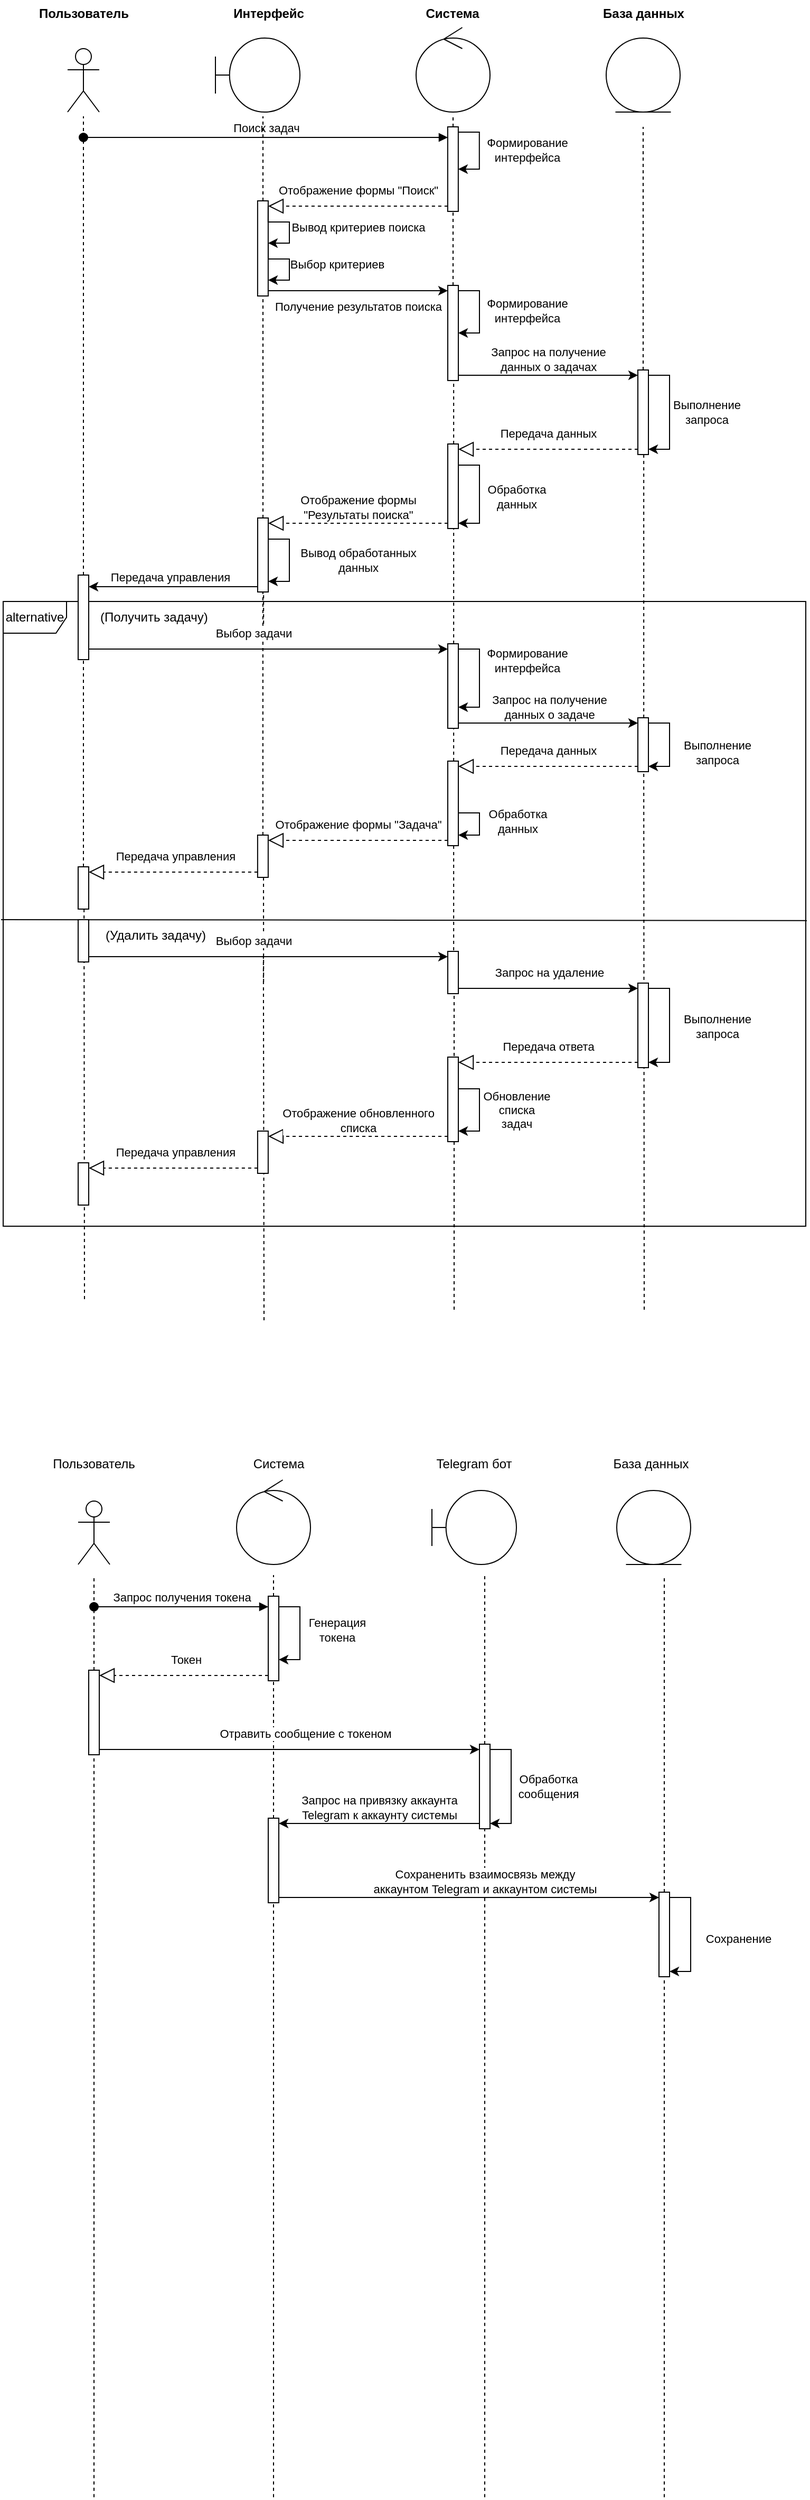 <mxfile version="26.0.16">
  <diagram name="Страница — 1" id="ZAYoU3FbNn39I0kdMRvr">
    <mxGraphModel dx="1726" dy="2284" grid="1" gridSize="10" guides="1" tooltips="1" connect="1" arrows="1" fold="1" page="1" pageScale="1" pageWidth="827" pageHeight="1169" math="0" shadow="0">
      <root>
        <mxCell id="0" />
        <mxCell id="1" parent="0" />
        <mxCell id="vxYXGXzbiutAw9ZmJoeR-1" value="" style="shape=umlActor;verticalLabelPosition=bottom;verticalAlign=top;html=1;" vertex="1" parent="1">
          <mxGeometry x="95" y="-34" width="30" height="60" as="geometry" />
        </mxCell>
        <mxCell id="vxYXGXzbiutAw9ZmJoeR-2" value="" style="ellipse;shape=umlControl;whiteSpace=wrap;html=1;" vertex="1" parent="1">
          <mxGeometry x="425" y="-54" width="70" height="80" as="geometry" />
        </mxCell>
        <mxCell id="vxYXGXzbiutAw9ZmJoeR-3" value="" style="shape=umlBoundary;whiteSpace=wrap;html=1;" vertex="1" parent="1">
          <mxGeometry x="235" y="-44" width="80" height="70" as="geometry" />
        </mxCell>
        <mxCell id="vxYXGXzbiutAw9ZmJoeR-4" value="" style="ellipse;shape=umlEntity;whiteSpace=wrap;html=1;" vertex="1" parent="1">
          <mxGeometry x="605" y="-44" width="70" height="70" as="geometry" />
        </mxCell>
        <mxCell id="vxYXGXzbiutAw9ZmJoeR-5" value="Интерфейс" style="text;align=center;fontStyle=1;verticalAlign=middle;spacingLeft=3;spacingRight=3;strokeColor=none;rotatable=0;points=[[0,0.5],[1,0.5]];portConstraint=eastwest;html=1;" vertex="1" parent="1">
          <mxGeometry x="245" y="-80" width="80" height="26" as="geometry" />
        </mxCell>
        <mxCell id="vxYXGXzbiutAw9ZmJoeR-6" value="Система" style="text;align=center;fontStyle=1;verticalAlign=middle;spacingLeft=3;spacingRight=3;strokeColor=none;rotatable=0;points=[[0,0.5],[1,0.5]];portConstraint=eastwest;html=1;" vertex="1" parent="1">
          <mxGeometry x="419" y="-80" width="80" height="26" as="geometry" />
        </mxCell>
        <mxCell id="vxYXGXzbiutAw9ZmJoeR-7" value="База данных" style="text;align=center;fontStyle=1;verticalAlign=middle;spacingLeft=3;spacingRight=3;strokeColor=none;rotatable=0;points=[[0,0.5],[1,0.5]];portConstraint=eastwest;html=1;" vertex="1" parent="1">
          <mxGeometry x="600" y="-80" width="80" height="26" as="geometry" />
        </mxCell>
        <mxCell id="vxYXGXzbiutAw9ZmJoeR-8" value="" style="endArrow=none;dashed=1;html=1;rounded=0;" edge="1" parent="1" source="vxYXGXzbiutAw9ZmJoeR-15">
          <mxGeometry width="50" height="50" relative="1" as="geometry">
            <mxPoint x="460" y="740" as="sourcePoint" />
            <mxPoint x="460" y="30" as="targetPoint" />
          </mxGeometry>
        </mxCell>
        <mxCell id="vxYXGXzbiutAw9ZmJoeR-9" value="" style="endArrow=none;dashed=1;html=1;rounded=0;" edge="1" parent="1" source="vxYXGXzbiutAw9ZmJoeR-19">
          <mxGeometry width="50" height="50" relative="1" as="geometry">
            <mxPoint x="640" y="740" as="sourcePoint" />
            <mxPoint x="640" y="40" as="targetPoint" />
          </mxGeometry>
        </mxCell>
        <mxCell id="vxYXGXzbiutAw9ZmJoeR-10" value="" style="endArrow=none;dashed=1;html=1;rounded=0;" edge="1" parent="1" source="vxYXGXzbiutAw9ZmJoeR-64">
          <mxGeometry width="50" height="50" relative="1" as="geometry">
            <mxPoint x="110" y="960" as="sourcePoint" />
            <mxPoint x="110" y="30" as="targetPoint" />
          </mxGeometry>
        </mxCell>
        <mxCell id="vxYXGXzbiutAw9ZmJoeR-11" value="Пользователь" style="text;align=center;fontStyle=1;verticalAlign=middle;spacingLeft=3;spacingRight=3;strokeColor=none;rotatable=0;points=[[0,0.5],[1,0.5]];portConstraint=eastwest;html=1;" vertex="1" parent="1">
          <mxGeometry x="70" y="-80" width="80" height="26" as="geometry" />
        </mxCell>
        <mxCell id="vxYXGXzbiutAw9ZmJoeR-12" value="Поиск задач" style="html=1;verticalAlign=bottom;startArrow=oval;startFill=1;endArrow=block;startSize=8;curved=0;rounded=0;" edge="1" parent="1">
          <mxGeometry width="60" relative="1" as="geometry">
            <mxPoint x="110" y="50" as="sourcePoint" />
            <mxPoint x="455" y="50" as="targetPoint" />
          </mxGeometry>
        </mxCell>
        <mxCell id="vxYXGXzbiutAw9ZmJoeR-13" value="" style="endArrow=none;dashed=1;html=1;rounded=0;" edge="1" parent="1" source="vxYXGXzbiutAw9ZmJoeR-33">
          <mxGeometry width="50" height="50" relative="1" as="geometry">
            <mxPoint x="279.69" y="740" as="sourcePoint" />
            <mxPoint x="280" y="30" as="targetPoint" />
          </mxGeometry>
        </mxCell>
        <mxCell id="vxYXGXzbiutAw9ZmJoeR-14" value="" style="endArrow=none;dashed=1;html=1;rounded=0;entryX=0.558;entryY=1.001;entryDx=0;entryDy=0;entryPerimeter=0;" edge="1" parent="1" source="vxYXGXzbiutAw9ZmJoeR-25" target="vxYXGXzbiutAw9ZmJoeR-15">
          <mxGeometry width="50" height="50" relative="1" as="geometry">
            <mxPoint x="460" y="740" as="sourcePoint" />
            <mxPoint x="460" y="160" as="targetPoint" />
          </mxGeometry>
        </mxCell>
        <mxCell id="vxYXGXzbiutAw9ZmJoeR-15" value="" style="html=1;points=[[0,0,0,0,5],[0,1,0,0,-5],[1,0,0,0,5],[1,1,0,0,-5]];perimeter=orthogonalPerimeter;outlineConnect=0;targetShapes=umlLifeline;portConstraint=eastwest;newEdgeStyle={&quot;curved&quot;:0,&quot;rounded&quot;:0};" vertex="1" parent="1">
          <mxGeometry x="455" y="190" width="10" height="90" as="geometry" />
        </mxCell>
        <mxCell id="vxYXGXzbiutAw9ZmJoeR-16" style="edgeStyle=orthogonalEdgeStyle;rounded=0;orthogonalLoop=1;jettySize=auto;html=1;curved=0;exitX=1;exitY=0;exitDx=0;exitDy=5;exitPerimeter=0;" edge="1" parent="1" source="vxYXGXzbiutAw9ZmJoeR-15" target="vxYXGXzbiutAw9ZmJoeR-15">
          <mxGeometry relative="1" as="geometry" />
        </mxCell>
        <mxCell id="vxYXGXzbiutAw9ZmJoeR-17" value="&lt;div&gt;Формирование&lt;/div&gt;&lt;div&gt;интерфейса&lt;br&gt;&lt;/div&gt;" style="edgeLabel;html=1;align=center;verticalAlign=middle;resizable=0;points=[];" vertex="1" connectable="0" parent="vxYXGXzbiutAw9ZmJoeR-16">
          <mxGeometry x="-0.02" y="2" relative="1" as="geometry">
            <mxPoint x="43" as="offset" />
          </mxGeometry>
        </mxCell>
        <mxCell id="vxYXGXzbiutAw9ZmJoeR-18" value="" style="endArrow=none;dashed=1;html=1;rounded=0;entryX=0.558;entryY=1.001;entryDx=0;entryDy=0;entryPerimeter=0;" edge="1" parent="1" source="vxYXGXzbiutAw9ZmJoeR-48" target="vxYXGXzbiutAw9ZmJoeR-19">
          <mxGeometry width="50" height="50" relative="1" as="geometry">
            <mxPoint x="641" y="870" as="sourcePoint" />
            <mxPoint x="640" y="160" as="targetPoint" />
          </mxGeometry>
        </mxCell>
        <mxCell id="vxYXGXzbiutAw9ZmJoeR-19" value="" style="html=1;points=[[0,0,0,0,5],[0,1,0,0,-5],[1,0,0,0,5],[1,1,0,0,-5]];perimeter=orthogonalPerimeter;outlineConnect=0;targetShapes=umlLifeline;portConstraint=eastwest;newEdgeStyle={&quot;curved&quot;:0,&quot;rounded&quot;:0};" vertex="1" parent="1">
          <mxGeometry x="635" y="270" width="10" height="80" as="geometry" />
        </mxCell>
        <mxCell id="vxYXGXzbiutAw9ZmJoeR-20" style="edgeStyle=orthogonalEdgeStyle;rounded=0;orthogonalLoop=1;jettySize=auto;html=1;curved=0;exitX=1;exitY=1;exitDx=0;exitDy=-5;exitPerimeter=0;entryX=0;entryY=0;entryDx=0;entryDy=5;entryPerimeter=0;" edge="1" parent="1" source="vxYXGXzbiutAw9ZmJoeR-15" target="vxYXGXzbiutAw9ZmJoeR-19">
          <mxGeometry relative="1" as="geometry" />
        </mxCell>
        <mxCell id="vxYXGXzbiutAw9ZmJoeR-21" value="&lt;div&gt;Запрос на получение&lt;/div&gt;&lt;div&gt;данных о задачах&lt;/div&gt;" style="edgeLabel;html=1;align=center;verticalAlign=middle;resizable=0;points=[];" vertex="1" connectable="0" parent="vxYXGXzbiutAw9ZmJoeR-20">
          <mxGeometry x="-0.231" y="1" relative="1" as="geometry">
            <mxPoint x="19" y="-14" as="offset" />
          </mxGeometry>
        </mxCell>
        <mxCell id="vxYXGXzbiutAw9ZmJoeR-22" style="edgeStyle=orthogonalEdgeStyle;rounded=0;orthogonalLoop=1;jettySize=auto;html=1;curved=0;exitX=1;exitY=0;exitDx=0;exitDy=5;exitPerimeter=0;entryX=1;entryY=1;entryDx=0;entryDy=-5;entryPerimeter=0;" edge="1" parent="1" source="vxYXGXzbiutAw9ZmJoeR-19" target="vxYXGXzbiutAw9ZmJoeR-19">
          <mxGeometry relative="1" as="geometry" />
        </mxCell>
        <mxCell id="vxYXGXzbiutAw9ZmJoeR-23" value="&lt;div&gt;Выполнение&lt;/div&gt;&lt;div&gt;запроса&lt;/div&gt;" style="edgeLabel;html=1;align=center;verticalAlign=middle;resizable=0;points=[];" vertex="1" connectable="0" parent="vxYXGXzbiutAw9ZmJoeR-22">
          <mxGeometry x="0.205" y="1" relative="1" as="geometry">
            <mxPoint x="34" y="-12" as="offset" />
          </mxGeometry>
        </mxCell>
        <mxCell id="vxYXGXzbiutAw9ZmJoeR-24" value="" style="endArrow=none;dashed=1;html=1;rounded=0;entryX=0.558;entryY=1.001;entryDx=0;entryDy=0;entryPerimeter=0;" edge="1" parent="1" source="vxYXGXzbiutAw9ZmJoeR-42" target="vxYXGXzbiutAw9ZmJoeR-25">
          <mxGeometry width="50" height="50" relative="1" as="geometry">
            <mxPoint x="460" y="740" as="sourcePoint" />
            <mxPoint x="461" y="280" as="targetPoint" />
          </mxGeometry>
        </mxCell>
        <mxCell id="vxYXGXzbiutAw9ZmJoeR-25" value="" style="html=1;points=[[0,0,0,0,5],[0,1,0,0,-5],[1,0,0,0,5],[1,1,0,0,-5]];perimeter=orthogonalPerimeter;outlineConnect=0;targetShapes=umlLifeline;portConstraint=eastwest;newEdgeStyle={&quot;curved&quot;:0,&quot;rounded&quot;:0};" vertex="1" parent="1">
          <mxGeometry x="455" y="340" width="10" height="80" as="geometry" />
        </mxCell>
        <mxCell id="vxYXGXzbiutAw9ZmJoeR-26" value="" style="endArrow=block;dashed=1;endFill=0;endSize=12;html=1;rounded=0;entryX=1;entryY=0;entryDx=0;entryDy=5;entryPerimeter=0;" edge="1" parent="1" source="vxYXGXzbiutAw9ZmJoeR-19" target="vxYXGXzbiutAw9ZmJoeR-25">
          <mxGeometry width="160" relative="1" as="geometry">
            <mxPoint x="500" y="370" as="sourcePoint" />
            <mxPoint x="660" y="370" as="targetPoint" />
          </mxGeometry>
        </mxCell>
        <mxCell id="vxYXGXzbiutAw9ZmJoeR-27" value="Передача данных" style="edgeLabel;html=1;align=center;verticalAlign=middle;resizable=0;points=[];" vertex="1" connectable="0" parent="vxYXGXzbiutAw9ZmJoeR-26">
          <mxGeometry x="0.392" relative="1" as="geometry">
            <mxPoint x="33" y="-15" as="offset" />
          </mxGeometry>
        </mxCell>
        <mxCell id="vxYXGXzbiutAw9ZmJoeR-28" style="edgeStyle=orthogonalEdgeStyle;rounded=0;orthogonalLoop=1;jettySize=auto;html=1;curved=0;exitX=1;exitY=0;exitDx=0;exitDy=5;exitPerimeter=0;entryX=1;entryY=1;entryDx=0;entryDy=-5;entryPerimeter=0;" edge="1" parent="1" source="vxYXGXzbiutAw9ZmJoeR-25" target="vxYXGXzbiutAw9ZmJoeR-25">
          <mxGeometry relative="1" as="geometry">
            <Array as="points">
              <mxPoint x="465" y="360" />
              <mxPoint x="485" y="360" />
              <mxPoint x="485" y="415" />
            </Array>
          </mxGeometry>
        </mxCell>
        <mxCell id="vxYXGXzbiutAw9ZmJoeR-29" value="&lt;div&gt;Обработка&lt;/div&gt;&lt;div&gt;данных&lt;/div&gt;" style="edgeLabel;html=1;align=center;verticalAlign=middle;resizable=0;points=[];" vertex="1" connectable="0" parent="vxYXGXzbiutAw9ZmJoeR-28">
          <mxGeometry x="0.019" y="-1" relative="1" as="geometry">
            <mxPoint x="36" y="9" as="offset" />
          </mxGeometry>
        </mxCell>
        <mxCell id="vxYXGXzbiutAw9ZmJoeR-30" value="" style="endArrow=block;dashed=1;endFill=0;endSize=12;html=1;rounded=0;exitX=0;exitY=1;exitDx=0;exitDy=-5;exitPerimeter=0;entryX=1;entryY=0;entryDx=0;entryDy=5;entryPerimeter=0;" edge="1" parent="1" source="vxYXGXzbiutAw9ZmJoeR-25" target="vxYXGXzbiutAw9ZmJoeR-33">
          <mxGeometry width="160" relative="1" as="geometry">
            <mxPoint x="440" y="410" as="sourcePoint" />
            <mxPoint x="350" y="430" as="targetPoint" />
          </mxGeometry>
        </mxCell>
        <mxCell id="vxYXGXzbiutAw9ZmJoeR-31" value="&lt;div&gt;Отображение формы&lt;/div&gt;&lt;div&gt;&quot;Результаты поиска&quot;&lt;/div&gt;" style="edgeLabel;html=1;align=center;verticalAlign=middle;resizable=0;points=[];" vertex="1" connectable="0" parent="vxYXGXzbiutAw9ZmJoeR-30">
          <mxGeometry x="0.392" relative="1" as="geometry">
            <mxPoint x="33" y="-15" as="offset" />
          </mxGeometry>
        </mxCell>
        <mxCell id="vxYXGXzbiutAw9ZmJoeR-32" value="" style="endArrow=none;dashed=1;html=1;rounded=0;entryX=0.558;entryY=1.001;entryDx=0;entryDy=0;entryPerimeter=0;" edge="1" parent="1" target="vxYXGXzbiutAw9ZmJoeR-33">
          <mxGeometry width="50" height="50" relative="1" as="geometry">
            <mxPoint x="280.58" y="510" as="sourcePoint" />
            <mxPoint x="279.69" y="160" as="targetPoint" />
          </mxGeometry>
        </mxCell>
        <mxCell id="vxYXGXzbiutAw9ZmJoeR-33" value="" style="html=1;points=[[0,0,0,0,5],[0,1,0,0,-5],[1,0,0,0,5],[1,1,0,0,-5]];perimeter=orthogonalPerimeter;outlineConnect=0;targetShapes=umlLifeline;portConstraint=eastwest;newEdgeStyle={&quot;curved&quot;:0,&quot;rounded&quot;:0};" vertex="1" parent="1">
          <mxGeometry x="275" y="410" width="10" height="70" as="geometry" />
        </mxCell>
        <mxCell id="vxYXGXzbiutAw9ZmJoeR-34" style="edgeStyle=orthogonalEdgeStyle;rounded=0;orthogonalLoop=1;jettySize=auto;html=1;curved=0;exitX=1;exitY=0;exitDx=0;exitDy=5;exitPerimeter=0;" edge="1" parent="1" source="vxYXGXzbiutAw9ZmJoeR-33" target="vxYXGXzbiutAw9ZmJoeR-33">
          <mxGeometry relative="1" as="geometry">
            <Array as="points">
              <mxPoint x="285" y="430" />
              <mxPoint x="305" y="430" />
              <mxPoint x="305" y="470" />
            </Array>
          </mxGeometry>
        </mxCell>
        <mxCell id="vxYXGXzbiutAw9ZmJoeR-35" value="&lt;div&gt;Вывод обработанных&lt;/div&gt;&lt;div&gt;данных&lt;br&gt;&lt;/div&gt;" style="edgeLabel;html=1;align=center;verticalAlign=middle;resizable=0;points=[];" vertex="1" connectable="0" parent="vxYXGXzbiutAw9ZmJoeR-34">
          <mxGeometry x="0.437" y="2" relative="1" as="geometry">
            <mxPoint x="63" y="-14" as="offset" />
          </mxGeometry>
        </mxCell>
        <mxCell id="vxYXGXzbiutAw9ZmJoeR-36" value="" style="endArrow=none;dashed=1;html=1;rounded=0;" edge="1" parent="1" source="vxYXGXzbiutAw9ZmJoeR-60" target="vxYXGXzbiutAw9ZmJoeR-33">
          <mxGeometry width="50" height="50" relative="1" as="geometry">
            <mxPoint x="281" y="960" as="sourcePoint" />
            <mxPoint x="280.58" y="590.08" as="targetPoint" />
          </mxGeometry>
        </mxCell>
        <mxCell id="vxYXGXzbiutAw9ZmJoeR-41" value="" style="endArrow=none;dashed=1;html=1;rounded=0;entryX=0.558;entryY=1.001;entryDx=0;entryDy=0;entryPerimeter=0;" edge="1" parent="1" source="vxYXGXzbiutAw9ZmJoeR-56" target="vxYXGXzbiutAw9ZmJoeR-42">
          <mxGeometry width="50" height="50" relative="1" as="geometry">
            <mxPoint x="460" y="899" as="sourcePoint" />
            <mxPoint x="461" y="369" as="targetPoint" />
          </mxGeometry>
        </mxCell>
        <mxCell id="vxYXGXzbiutAw9ZmJoeR-42" value="" style="html=1;points=[[0,0,0,0,5],[0,1,0,0,-5],[1,0,0,0,5],[1,1,0,0,-5]];perimeter=orthogonalPerimeter;outlineConnect=0;targetShapes=umlLifeline;portConstraint=eastwest;newEdgeStyle={&quot;curved&quot;:0,&quot;rounded&quot;:0};" vertex="1" parent="1">
          <mxGeometry x="455" y="529" width="10" height="80" as="geometry" />
        </mxCell>
        <mxCell id="vxYXGXzbiutAw9ZmJoeR-43" style="edgeStyle=orthogonalEdgeStyle;rounded=0;orthogonalLoop=1;jettySize=auto;html=1;curved=0;exitX=1;exitY=1;exitDx=0;exitDy=-5;exitPerimeter=0;entryX=0;entryY=0;entryDx=0;entryDy=5;entryPerimeter=0;" edge="1" parent="1" source="vxYXGXzbiutAw9ZmJoeR-140" target="vxYXGXzbiutAw9ZmJoeR-42">
          <mxGeometry relative="1" as="geometry">
            <mxPoint x="285" y="534" as="sourcePoint" />
            <Array as="points">
              <mxPoint x="115" y="534" />
            </Array>
          </mxGeometry>
        </mxCell>
        <mxCell id="vxYXGXzbiutAw9ZmJoeR-44" value="Выбор задачи" style="edgeLabel;html=1;align=center;verticalAlign=middle;resizable=0;points=[];" vertex="1" connectable="0" parent="vxYXGXzbiutAw9ZmJoeR-43">
          <mxGeometry x="-0.14" y="1" relative="1" as="geometry">
            <mxPoint x="12" y="-14" as="offset" />
          </mxGeometry>
        </mxCell>
        <mxCell id="vxYXGXzbiutAw9ZmJoeR-45" style="edgeStyle=orthogonalEdgeStyle;rounded=0;orthogonalLoop=1;jettySize=auto;html=1;curved=0;exitX=1;exitY=0;exitDx=0;exitDy=5;exitPerimeter=0;" edge="1" parent="1" source="vxYXGXzbiutAw9ZmJoeR-42">
          <mxGeometry relative="1" as="geometry">
            <mxPoint x="465" y="589" as="targetPoint" />
            <Array as="points">
              <mxPoint x="485" y="534" />
              <mxPoint x="485" y="589" />
              <mxPoint x="465" y="589" />
            </Array>
          </mxGeometry>
        </mxCell>
        <mxCell id="vxYXGXzbiutAw9ZmJoeR-46" value="&lt;div&gt;Формирование&lt;/div&gt;&lt;div&gt;интерфейса&lt;/div&gt;" style="edgeLabel;html=1;align=center;verticalAlign=middle;resizable=0;points=[];" vertex="1" connectable="0" parent="vxYXGXzbiutAw9ZmJoeR-45">
          <mxGeometry x="-0.345" y="2" relative="1" as="geometry">
            <mxPoint x="43" as="offset" />
          </mxGeometry>
        </mxCell>
        <mxCell id="vxYXGXzbiutAw9ZmJoeR-47" value="" style="endArrow=none;dashed=1;html=1;rounded=0;entryX=0.558;entryY=1.001;entryDx=0;entryDy=0;entryPerimeter=0;" edge="1" parent="1" target="vxYXGXzbiutAw9ZmJoeR-48">
          <mxGeometry width="50" height="50" relative="1" as="geometry">
            <mxPoint x="641" y="1159" as="sourcePoint" />
            <mxPoint x="641" y="299" as="targetPoint" />
          </mxGeometry>
        </mxCell>
        <mxCell id="vxYXGXzbiutAw9ZmJoeR-48" value="" style="html=1;points=[[0,0,0,0,5],[0,1,0,0,-5],[1,0,0,0,5],[1,1,0,0,-5]];perimeter=orthogonalPerimeter;outlineConnect=0;targetShapes=umlLifeline;portConstraint=eastwest;newEdgeStyle={&quot;curved&quot;:0,&quot;rounded&quot;:0};" vertex="1" parent="1">
          <mxGeometry x="635" y="599" width="10" height="51" as="geometry" />
        </mxCell>
        <mxCell id="vxYXGXzbiutAw9ZmJoeR-49" style="edgeStyle=orthogonalEdgeStyle;rounded=0;orthogonalLoop=1;jettySize=auto;html=1;curved=0;exitX=1;exitY=1;exitDx=0;exitDy=-5;exitPerimeter=0;entryX=0;entryY=0;entryDx=0;entryDy=5;entryPerimeter=0;" edge="1" parent="1" source="vxYXGXzbiutAw9ZmJoeR-42" target="vxYXGXzbiutAw9ZmJoeR-48">
          <mxGeometry relative="1" as="geometry" />
        </mxCell>
        <mxCell id="vxYXGXzbiutAw9ZmJoeR-50" value="&lt;div&gt;Запрос на получение&lt;/div&gt;&lt;div&gt;данных о задаче&lt;/div&gt;" style="edgeLabel;html=1;align=center;verticalAlign=middle;resizable=0;points=[];" vertex="1" connectable="0" parent="vxYXGXzbiutAw9ZmJoeR-49">
          <mxGeometry x="-0.185" y="-2" relative="1" as="geometry">
            <mxPoint x="16" y="-17" as="offset" />
          </mxGeometry>
        </mxCell>
        <mxCell id="vxYXGXzbiutAw9ZmJoeR-51" style="edgeStyle=orthogonalEdgeStyle;rounded=0;orthogonalLoop=1;jettySize=auto;html=1;curved=0;exitX=1;exitY=0;exitDx=0;exitDy=5;exitPerimeter=0;entryX=1;entryY=1;entryDx=0;entryDy=-5;entryPerimeter=0;" edge="1" parent="1" source="vxYXGXzbiutAw9ZmJoeR-48" target="vxYXGXzbiutAw9ZmJoeR-48">
          <mxGeometry relative="1" as="geometry" />
        </mxCell>
        <mxCell id="vxYXGXzbiutAw9ZmJoeR-52" value="&lt;div&gt;Выполнение&lt;/div&gt;&lt;div&gt;запроса&lt;/div&gt;" style="edgeLabel;html=1;align=center;verticalAlign=middle;resizable=0;points=[];" vertex="1" connectable="0" parent="vxYXGXzbiutAw9ZmJoeR-51">
          <mxGeometry x="-0.423" y="2" relative="1" as="geometry">
            <mxPoint x="43" y="24" as="offset" />
          </mxGeometry>
        </mxCell>
        <mxCell id="vxYXGXzbiutAw9ZmJoeR-53" value="" style="endArrow=none;dashed=1;html=1;rounded=0;entryX=0.558;entryY=1.001;entryDx=0;entryDy=0;entryPerimeter=0;" edge="1" parent="1" target="vxYXGXzbiutAw9ZmJoeR-56">
          <mxGeometry width="50" height="50" relative="1" as="geometry">
            <mxPoint x="460.58" y="819" as="sourcePoint" />
            <mxPoint x="461" y="609" as="targetPoint" />
          </mxGeometry>
        </mxCell>
        <mxCell id="vxYXGXzbiutAw9ZmJoeR-54" style="edgeStyle=orthogonalEdgeStyle;rounded=0;orthogonalLoop=1;jettySize=auto;html=1;curved=0;exitX=1;exitY=0;exitDx=0;exitDy=5;exitPerimeter=0;" edge="1" parent="1" source="vxYXGXzbiutAw9ZmJoeR-56" target="vxYXGXzbiutAw9ZmJoeR-56">
          <mxGeometry relative="1" as="geometry">
            <mxPoint x="465.2" y="739" as="targetPoint" />
            <Array as="points">
              <mxPoint x="465" y="689" />
              <mxPoint x="485" y="689" />
              <mxPoint x="485" y="710" />
            </Array>
          </mxGeometry>
        </mxCell>
        <mxCell id="vxYXGXzbiutAw9ZmJoeR-55" value="&lt;div&gt;Обработка&lt;/div&gt;&lt;div&gt;данных&lt;br&gt;&lt;/div&gt;" style="edgeLabel;html=1;align=center;verticalAlign=middle;resizable=0;points=[];" vertex="1" connectable="0" parent="vxYXGXzbiutAw9ZmJoeR-54">
          <mxGeometry x="-0.112" relative="1" as="geometry">
            <mxPoint x="53" y="8" as="offset" />
          </mxGeometry>
        </mxCell>
        <mxCell id="vxYXGXzbiutAw9ZmJoeR-56" value="" style="html=1;points=[[0,0,0,0,5],[0,1,0,0,-5],[1,0,0,0,5],[1,1,0,0,-5]];perimeter=orthogonalPerimeter;outlineConnect=0;targetShapes=umlLifeline;portConstraint=eastwest;newEdgeStyle={&quot;curved&quot;:0,&quot;rounded&quot;:0};" vertex="1" parent="1">
          <mxGeometry x="455" y="640" width="10" height="80" as="geometry" />
        </mxCell>
        <mxCell id="vxYXGXzbiutAw9ZmJoeR-57" value="" style="endArrow=block;dashed=1;endFill=0;endSize=12;html=1;rounded=0;entryX=1;entryY=0;entryDx=0;entryDy=5;entryPerimeter=0;exitX=0;exitY=1;exitDx=0;exitDy=-5;exitPerimeter=0;" edge="1" parent="1" source="vxYXGXzbiutAw9ZmJoeR-48" target="vxYXGXzbiutAw9ZmJoeR-56">
          <mxGeometry width="160" relative="1" as="geometry">
            <mxPoint x="635" y="708.71" as="sourcePoint" />
            <mxPoint x="465" y="708.71" as="targetPoint" />
          </mxGeometry>
        </mxCell>
        <mxCell id="vxYXGXzbiutAw9ZmJoeR-58" value="Передача данных" style="edgeLabel;html=1;align=center;verticalAlign=middle;resizable=0;points=[];" vertex="1" connectable="0" parent="vxYXGXzbiutAw9ZmJoeR-57">
          <mxGeometry x="0.392" relative="1" as="geometry">
            <mxPoint x="33" y="-15" as="offset" />
          </mxGeometry>
        </mxCell>
        <mxCell id="vxYXGXzbiutAw9ZmJoeR-59" value="" style="endArrow=none;dashed=1;html=1;rounded=0;entryX=0.558;entryY=1.001;entryDx=0;entryDy=0;entryPerimeter=0;" edge="1" parent="1" target="vxYXGXzbiutAw9ZmJoeR-60">
          <mxGeometry width="50" height="50" relative="1" as="geometry">
            <mxPoint x="280.58" y="849" as="sourcePoint" />
            <mxPoint x="281" y="539" as="targetPoint" />
          </mxGeometry>
        </mxCell>
        <mxCell id="vxYXGXzbiutAw9ZmJoeR-60" value="" style="html=1;points=[[0,0,0,0,5],[0,1,0,0,-5],[1,0,0,0,5],[1,1,0,0,-5]];perimeter=orthogonalPerimeter;outlineConnect=0;targetShapes=umlLifeline;portConstraint=eastwest;newEdgeStyle={&quot;curved&quot;:0,&quot;rounded&quot;:0};" vertex="1" parent="1">
          <mxGeometry x="274.94" y="710" width="10" height="40" as="geometry" />
        </mxCell>
        <mxCell id="vxYXGXzbiutAw9ZmJoeR-61" value="" style="endArrow=block;dashed=1;endFill=0;endSize=12;html=1;rounded=0;entryX=1;entryY=0;entryDx=0;entryDy=5;entryPerimeter=0;exitX=0;exitY=1;exitDx=0;exitDy=-5;exitPerimeter=0;" edge="1" parent="1" source="vxYXGXzbiutAw9ZmJoeR-56" target="vxYXGXzbiutAw9ZmJoeR-60">
          <mxGeometry width="160" relative="1" as="geometry">
            <mxPoint x="490" y="739" as="sourcePoint" />
            <mxPoint x="320" y="739" as="targetPoint" />
          </mxGeometry>
        </mxCell>
        <mxCell id="vxYXGXzbiutAw9ZmJoeR-62" value="Отображение формы &quot;Задача&quot;" style="edgeLabel;html=1;align=center;verticalAlign=middle;resizable=0;points=[];" vertex="1" connectable="0" parent="vxYXGXzbiutAw9ZmJoeR-61">
          <mxGeometry x="0.392" relative="1" as="geometry">
            <mxPoint x="33" y="-15" as="offset" />
          </mxGeometry>
        </mxCell>
        <mxCell id="vxYXGXzbiutAw9ZmJoeR-63" value="" style="endArrow=none;dashed=1;html=1;rounded=0;entryX=0.558;entryY=1.001;entryDx=0;entryDy=0;entryPerimeter=0;" edge="1" parent="1" target="vxYXGXzbiutAw9ZmJoeR-64">
          <mxGeometry width="50" height="50" relative="1" as="geometry">
            <mxPoint x="111" y="1149" as="sourcePoint" />
            <mxPoint x="110" y="109" as="targetPoint" />
          </mxGeometry>
        </mxCell>
        <mxCell id="vxYXGXzbiutAw9ZmJoeR-64" value="" style="html=1;points=[[0,0,0,0,5],[0,1,0,0,-5],[1,0,0,0,5],[1,1,0,0,-5]];perimeter=orthogonalPerimeter;outlineConnect=0;targetShapes=umlLifeline;portConstraint=eastwest;newEdgeStyle={&quot;curved&quot;:0,&quot;rounded&quot;:0};" vertex="1" parent="1">
          <mxGeometry x="105" y="740" width="10" height="40" as="geometry" />
        </mxCell>
        <mxCell id="vxYXGXzbiutAw9ZmJoeR-65" value="" style="endArrow=block;dashed=1;endFill=0;endSize=12;html=1;rounded=0;entryX=1;entryY=0;entryDx=0;entryDy=5;entryPerimeter=0;exitX=0;exitY=1;exitDx=0;exitDy=-5;exitPerimeter=0;" edge="1" parent="1" source="vxYXGXzbiutAw9ZmJoeR-60" target="vxYXGXzbiutAw9ZmJoeR-64">
          <mxGeometry width="160" relative="1" as="geometry">
            <mxPoint x="465" y="754" as="sourcePoint" />
            <mxPoint x="295" y="754" as="targetPoint" />
          </mxGeometry>
        </mxCell>
        <mxCell id="vxYXGXzbiutAw9ZmJoeR-66" value="Передача управления" style="edgeLabel;html=1;align=center;verticalAlign=middle;resizable=0;points=[];" vertex="1" connectable="0" parent="vxYXGXzbiutAw9ZmJoeR-65">
          <mxGeometry x="0.392" relative="1" as="geometry">
            <mxPoint x="33" y="-15" as="offset" />
          </mxGeometry>
        </mxCell>
        <mxCell id="vxYXGXzbiutAw9ZmJoeR-67" value="alternative" style="shape=umlFrame;whiteSpace=wrap;html=1;pointerEvents=0;" vertex="1" parent="1">
          <mxGeometry x="34" y="489" width="760" height="591" as="geometry" />
        </mxCell>
        <mxCell id="vxYXGXzbiutAw9ZmJoeR-68" value="" style="endArrow=none;dashed=1;html=1;rounded=0;entryX=0.797;entryY=1.032;entryDx=0;entryDy=0;entryPerimeter=0;" edge="1" parent="1" target="vxYXGXzbiutAw9ZmJoeR-116">
          <mxGeometry width="50" height="50" relative="1" as="geometry">
            <mxPoint x="281" y="1169" as="sourcePoint" />
            <mxPoint x="280.58" y="929.08" as="targetPoint" />
          </mxGeometry>
        </mxCell>
        <mxCell id="vxYXGXzbiutAw9ZmJoeR-70" value="" style="endArrow=none;dashed=1;html=1;rounded=0;" edge="1" parent="1">
          <mxGeometry width="50" height="50" relative="1" as="geometry">
            <mxPoint x="461" y="1159" as="sourcePoint" />
            <mxPoint x="461" y="819" as="targetPoint" />
          </mxGeometry>
        </mxCell>
        <mxCell id="vxYXGXzbiutAw9ZmJoeR-77" value="" style="shape=umlActor;verticalLabelPosition=bottom;verticalAlign=top;html=1;" vertex="1" parent="1">
          <mxGeometry x="105" y="1340" width="30" height="60" as="geometry" />
        </mxCell>
        <mxCell id="vxYXGXzbiutAw9ZmJoeR-78" value="" style="ellipse;shape=umlControl;whiteSpace=wrap;html=1;" vertex="1" parent="1">
          <mxGeometry x="255" y="1320" width="70" height="80" as="geometry" />
        </mxCell>
        <mxCell id="vxYXGXzbiutAw9ZmJoeR-79" value="" style="shape=umlBoundary;whiteSpace=wrap;html=1;" vertex="1" parent="1">
          <mxGeometry x="440" y="1330" width="80" height="70" as="geometry" />
        </mxCell>
        <mxCell id="vxYXGXzbiutAw9ZmJoeR-80" value="" style="ellipse;shape=umlEntity;whiteSpace=wrap;html=1;" vertex="1" parent="1">
          <mxGeometry x="615" y="1330" width="70" height="70" as="geometry" />
        </mxCell>
        <mxCell id="vxYXGXzbiutAw9ZmJoeR-81" value="Пользователь" style="text;html=1;align=center;verticalAlign=middle;whiteSpace=wrap;rounded=0;" vertex="1" parent="1">
          <mxGeometry x="90" y="1290" width="60" height="30" as="geometry" />
        </mxCell>
        <mxCell id="vxYXGXzbiutAw9ZmJoeR-82" value="Telegram бот" style="text;html=1;align=center;verticalAlign=middle;whiteSpace=wrap;rounded=0;" vertex="1" parent="1">
          <mxGeometry x="440" y="1290" width="80" height="30" as="geometry" />
        </mxCell>
        <mxCell id="vxYXGXzbiutAw9ZmJoeR-83" value="Система" style="text;html=1;align=center;verticalAlign=middle;whiteSpace=wrap;rounded=0;" vertex="1" parent="1">
          <mxGeometry x="265" y="1290" width="60" height="30" as="geometry" />
        </mxCell>
        <mxCell id="vxYXGXzbiutAw9ZmJoeR-84" value="База данных" style="text;html=1;align=center;verticalAlign=middle;whiteSpace=wrap;rounded=0;" vertex="1" parent="1">
          <mxGeometry x="610" y="1290" width="75" height="30" as="geometry" />
        </mxCell>
        <mxCell id="vxYXGXzbiutAw9ZmJoeR-85" value="" style="endArrow=none;dashed=1;html=1;rounded=0;" edge="1" parent="1" source="vxYXGXzbiutAw9ZmJoeR-95">
          <mxGeometry width="50" height="50" relative="1" as="geometry">
            <mxPoint x="120" y="2282.353" as="sourcePoint" />
            <mxPoint x="120" y="1410" as="targetPoint" />
          </mxGeometry>
        </mxCell>
        <mxCell id="vxYXGXzbiutAw9ZmJoeR-86" value="" style="endArrow=none;dashed=1;html=1;rounded=0;" edge="1" parent="1" source="vxYXGXzbiutAw9ZmJoeR-91">
          <mxGeometry width="50" height="50" relative="1" as="geometry">
            <mxPoint x="290" y="2282.353" as="sourcePoint" />
            <mxPoint x="290" y="1410" as="targetPoint" />
          </mxGeometry>
        </mxCell>
        <mxCell id="vxYXGXzbiutAw9ZmJoeR-87" value="" style="endArrow=none;dashed=1;html=1;rounded=0;" edge="1" parent="1" source="vxYXGXzbiutAw9ZmJoeR-99">
          <mxGeometry width="50" height="50" relative="1" as="geometry">
            <mxPoint x="490" y="2282.353" as="sourcePoint" />
            <mxPoint x="490" y="1410" as="targetPoint" />
          </mxGeometry>
        </mxCell>
        <mxCell id="vxYXGXzbiutAw9ZmJoeR-88" value="" style="endArrow=none;dashed=1;html=1;rounded=0;" edge="1" parent="1" source="vxYXGXzbiutAw9ZmJoeR-107">
          <mxGeometry width="50" height="50" relative="1" as="geometry">
            <mxPoint x="660" y="2282.353" as="sourcePoint" />
            <mxPoint x="660" y="1410" as="targetPoint" />
          </mxGeometry>
        </mxCell>
        <mxCell id="vxYXGXzbiutAw9ZmJoeR-89" value="Запрос получения токена" style="html=1;verticalAlign=bottom;startArrow=oval;startFill=1;endArrow=block;startSize=8;curved=0;rounded=0;" edge="1" parent="1" target="vxYXGXzbiutAw9ZmJoeR-91">
          <mxGeometry width="60" relative="1" as="geometry">
            <mxPoint x="120" y="1440" as="sourcePoint" />
            <mxPoint x="250" y="1440" as="targetPoint" />
          </mxGeometry>
        </mxCell>
        <mxCell id="vxYXGXzbiutAw9ZmJoeR-90" value="" style="endArrow=none;dashed=1;html=1;rounded=0;" edge="1" parent="1" source="vxYXGXzbiutAw9ZmJoeR-103" target="vxYXGXzbiutAw9ZmJoeR-91">
          <mxGeometry width="50" height="50" relative="1" as="geometry">
            <mxPoint x="290" y="2282.353" as="sourcePoint" />
            <mxPoint x="290" y="1410" as="targetPoint" />
          </mxGeometry>
        </mxCell>
        <mxCell id="vxYXGXzbiutAw9ZmJoeR-91" value="" style="html=1;points=[[0,0,0,0,5],[0,1,0,0,-5],[1,0,0,0,5],[1,1,0,0,-5]];perimeter=orthogonalPerimeter;outlineConnect=0;targetShapes=umlLifeline;portConstraint=eastwest;newEdgeStyle={&quot;curved&quot;:0,&quot;rounded&quot;:0};" vertex="1" parent="1">
          <mxGeometry x="285" y="1430" width="10" height="80" as="geometry" />
        </mxCell>
        <mxCell id="vxYXGXzbiutAw9ZmJoeR-92" style="edgeStyle=orthogonalEdgeStyle;rounded=0;orthogonalLoop=1;jettySize=auto;html=1;curved=0;exitX=1;exitY=0;exitDx=0;exitDy=5;exitPerimeter=0;" edge="1" parent="1" source="vxYXGXzbiutAw9ZmJoeR-91" target="vxYXGXzbiutAw9ZmJoeR-91">
          <mxGeometry relative="1" as="geometry">
            <Array as="points">
              <mxPoint x="295" y="1440" />
              <mxPoint x="315" y="1440" />
              <mxPoint x="315" y="1490" />
            </Array>
          </mxGeometry>
        </mxCell>
        <mxCell id="vxYXGXzbiutAw9ZmJoeR-93" value="&lt;div&gt;Генерация&lt;/div&gt;&lt;div&gt;токена&lt;/div&gt;" style="edgeLabel;html=1;align=center;verticalAlign=middle;resizable=0;points=[];" vertex="1" connectable="0" parent="vxYXGXzbiutAw9ZmJoeR-92">
          <mxGeometry x="0.054" y="3" relative="1" as="geometry">
            <mxPoint x="32" y="-3" as="offset" />
          </mxGeometry>
        </mxCell>
        <mxCell id="vxYXGXzbiutAw9ZmJoeR-94" value="" style="endArrow=none;dashed=1;html=1;rounded=0;" edge="1" parent="1" target="vxYXGXzbiutAw9ZmJoeR-95">
          <mxGeometry width="50" height="50" relative="1" as="geometry">
            <mxPoint x="120" y="2282.353" as="sourcePoint" />
            <mxPoint x="120" y="1410" as="targetPoint" />
          </mxGeometry>
        </mxCell>
        <mxCell id="vxYXGXzbiutAw9ZmJoeR-95" value="" style="html=1;points=[[0,0,0,0,5],[0,1,0,0,-5],[1,0,0,0,5],[1,1,0,0,-5]];perimeter=orthogonalPerimeter;outlineConnect=0;targetShapes=umlLifeline;portConstraint=eastwest;newEdgeStyle={&quot;curved&quot;:0,&quot;rounded&quot;:0};" vertex="1" parent="1">
          <mxGeometry x="115" y="1500" width="10" height="80" as="geometry" />
        </mxCell>
        <mxCell id="vxYXGXzbiutAw9ZmJoeR-96" value="" style="endArrow=block;dashed=1;endFill=0;endSize=12;html=1;rounded=0;entryX=1;entryY=0;entryDx=0;entryDy=5;entryPerimeter=0;exitX=0;exitY=1;exitDx=0;exitDy=-5;exitPerimeter=0;" edge="1" parent="1" source="vxYXGXzbiutAw9ZmJoeR-91" target="vxYXGXzbiutAw9ZmJoeR-95">
          <mxGeometry width="160" relative="1" as="geometry">
            <mxPoint x="280" y="1490" as="sourcePoint" />
            <mxPoint x="120" y="1490" as="targetPoint" />
          </mxGeometry>
        </mxCell>
        <mxCell id="vxYXGXzbiutAw9ZmJoeR-97" value="Токен" style="edgeLabel;html=1;align=center;verticalAlign=middle;resizable=0;points=[];" vertex="1" connectable="0" parent="vxYXGXzbiutAw9ZmJoeR-96">
          <mxGeometry x="0.392" relative="1" as="geometry">
            <mxPoint x="33" y="-15" as="offset" />
          </mxGeometry>
        </mxCell>
        <mxCell id="vxYXGXzbiutAw9ZmJoeR-98" value="" style="endArrow=none;dashed=1;html=1;rounded=0;" edge="1" parent="1" target="vxYXGXzbiutAw9ZmJoeR-99">
          <mxGeometry width="50" height="50" relative="1" as="geometry">
            <mxPoint x="490" y="2282.353" as="sourcePoint" />
            <mxPoint x="490" y="1410" as="targetPoint" />
          </mxGeometry>
        </mxCell>
        <mxCell id="vxYXGXzbiutAw9ZmJoeR-99" value="" style="html=1;points=[[0,0,0,0,5],[0,1,0,0,-5],[1,0,0,0,5],[1,1,0,0,-5]];perimeter=orthogonalPerimeter;outlineConnect=0;targetShapes=umlLifeline;portConstraint=eastwest;newEdgeStyle={&quot;curved&quot;:0,&quot;rounded&quot;:0};" vertex="1" parent="1">
          <mxGeometry x="485" y="1570" width="10" height="80" as="geometry" />
        </mxCell>
        <mxCell id="vxYXGXzbiutAw9ZmJoeR-100" style="edgeStyle=orthogonalEdgeStyle;rounded=0;orthogonalLoop=1;jettySize=auto;html=1;curved=0;exitX=1;exitY=1;exitDx=0;exitDy=-5;exitPerimeter=0;entryX=0;entryY=0;entryDx=0;entryDy=5;entryPerimeter=0;" edge="1" parent="1" source="vxYXGXzbiutAw9ZmJoeR-95" target="vxYXGXzbiutAw9ZmJoeR-99">
          <mxGeometry relative="1" as="geometry" />
        </mxCell>
        <mxCell id="vxYXGXzbiutAw9ZmJoeR-101" value="Отравить сообщение с токеном" style="edgeLabel;html=1;align=center;verticalAlign=middle;resizable=0;points=[];" vertex="1" connectable="0" parent="vxYXGXzbiutAw9ZmJoeR-100">
          <mxGeometry x="0.164" y="-5" relative="1" as="geometry">
            <mxPoint x="-15" y="-20" as="offset" />
          </mxGeometry>
        </mxCell>
        <mxCell id="vxYXGXzbiutAw9ZmJoeR-102" value="" style="endArrow=none;dashed=1;html=1;rounded=0;" edge="1" parent="1" target="vxYXGXzbiutAw9ZmJoeR-103">
          <mxGeometry width="50" height="50" relative="1" as="geometry">
            <mxPoint x="290" y="2282.353" as="sourcePoint" />
            <mxPoint x="290" y="1510" as="targetPoint" />
          </mxGeometry>
        </mxCell>
        <mxCell id="vxYXGXzbiutAw9ZmJoeR-103" value="" style="html=1;points=[[0,0,0,0,5],[0,1,0,0,-5],[1,0,0,0,5],[1,1,0,0,-5]];perimeter=orthogonalPerimeter;outlineConnect=0;targetShapes=umlLifeline;portConstraint=eastwest;newEdgeStyle={&quot;curved&quot;:0,&quot;rounded&quot;:0};" vertex="1" parent="1">
          <mxGeometry x="285" y="1640" width="10" height="80" as="geometry" />
        </mxCell>
        <mxCell id="vxYXGXzbiutAw9ZmJoeR-104" style="edgeStyle=orthogonalEdgeStyle;rounded=0;orthogonalLoop=1;jettySize=auto;html=1;curved=0;exitX=0;exitY=1;exitDx=0;exitDy=-5;exitPerimeter=0;entryX=1;entryY=0;entryDx=0;entryDy=5;entryPerimeter=0;" edge="1" parent="1" source="vxYXGXzbiutAw9ZmJoeR-99" target="vxYXGXzbiutAw9ZmJoeR-103">
          <mxGeometry relative="1" as="geometry" />
        </mxCell>
        <mxCell id="vxYXGXzbiutAw9ZmJoeR-105" value="&lt;div&gt;Запрос на привязку аккаунта&lt;/div&gt;&lt;div&gt;Telegram к аккаунту системы&lt;/div&gt;" style="edgeLabel;html=1;align=center;verticalAlign=middle;resizable=0;points=[];" vertex="1" connectable="0" parent="vxYXGXzbiutAw9ZmJoeR-104">
          <mxGeometry x="0.095" y="3" relative="1" as="geometry">
            <mxPoint x="9" y="-18" as="offset" />
          </mxGeometry>
        </mxCell>
        <mxCell id="vxYXGXzbiutAw9ZmJoeR-106" value="" style="endArrow=none;dashed=1;html=1;rounded=0;" edge="1" parent="1" target="vxYXGXzbiutAw9ZmJoeR-107">
          <mxGeometry width="50" height="50" relative="1" as="geometry">
            <mxPoint x="660" y="2282.353" as="sourcePoint" />
            <mxPoint x="660" y="1410" as="targetPoint" />
          </mxGeometry>
        </mxCell>
        <mxCell id="vxYXGXzbiutAw9ZmJoeR-107" value="" style="html=1;points=[[0,0,0,0,5],[0,1,0,0,-5],[1,0,0,0,5],[1,1,0,0,-5]];perimeter=orthogonalPerimeter;outlineConnect=0;targetShapes=umlLifeline;portConstraint=eastwest;newEdgeStyle={&quot;curved&quot;:0,&quot;rounded&quot;:0};" vertex="1" parent="1">
          <mxGeometry x="655" y="1710" width="10" height="80" as="geometry" />
        </mxCell>
        <mxCell id="vxYXGXzbiutAw9ZmJoeR-108" style="edgeStyle=orthogonalEdgeStyle;rounded=0;orthogonalLoop=1;jettySize=auto;html=1;curved=0;exitX=1;exitY=1;exitDx=0;exitDy=-5;exitPerimeter=0;entryX=0;entryY=0;entryDx=0;entryDy=5;entryPerimeter=0;" edge="1" parent="1" source="vxYXGXzbiutAw9ZmJoeR-103" target="vxYXGXzbiutAw9ZmJoeR-107">
          <mxGeometry relative="1" as="geometry" />
        </mxCell>
        <mxCell id="vxYXGXzbiutAw9ZmJoeR-109" value="&lt;div&gt;Сохраненить взаимосвязь между&lt;/div&gt;&lt;div&gt;аккаунтом Telegram и аккаунтом системы&lt;/div&gt; " style="edgeLabel;html=1;align=center;verticalAlign=middle;resizable=0;points=[];" vertex="1" connectable="0" parent="vxYXGXzbiutAw9ZmJoeR-108">
          <mxGeometry x="0.294" y="-3" relative="1" as="geometry">
            <mxPoint x="-38" y="-18" as="offset" />
          </mxGeometry>
        </mxCell>
        <mxCell id="vxYXGXzbiutAw9ZmJoeR-110" style="edgeStyle=orthogonalEdgeStyle;rounded=0;orthogonalLoop=1;jettySize=auto;html=1;curved=0;exitX=1;exitY=0;exitDx=0;exitDy=5;exitPerimeter=0;entryX=1;entryY=1;entryDx=0;entryDy=-5;entryPerimeter=0;" edge="1" parent="1" source="vxYXGXzbiutAw9ZmJoeR-99" target="vxYXGXzbiutAw9ZmJoeR-99">
          <mxGeometry relative="1" as="geometry" />
        </mxCell>
        <mxCell id="vxYXGXzbiutAw9ZmJoeR-111" value="&lt;div&gt;Обработка&lt;/div&gt;&lt;div&gt;сообщения&lt;/div&gt;" style="edgeLabel;html=1;align=center;verticalAlign=middle;resizable=0;points=[];" vertex="1" connectable="0" parent="vxYXGXzbiutAw9ZmJoeR-110">
          <mxGeometry x="-0.182" y="1" relative="1" as="geometry">
            <mxPoint x="34" y="10" as="offset" />
          </mxGeometry>
        </mxCell>
        <mxCell id="vxYXGXzbiutAw9ZmJoeR-112" style="edgeStyle=orthogonalEdgeStyle;rounded=0;orthogonalLoop=1;jettySize=auto;html=1;curved=0;exitX=1;exitY=0;exitDx=0;exitDy=5;exitPerimeter=0;entryX=1;entryY=1;entryDx=0;entryDy=-5;entryPerimeter=0;" edge="1" parent="1" source="vxYXGXzbiutAw9ZmJoeR-107" target="vxYXGXzbiutAw9ZmJoeR-107">
          <mxGeometry relative="1" as="geometry" />
        </mxCell>
        <mxCell id="vxYXGXzbiutAw9ZmJoeR-113" value="&lt;div&gt;Сохранение&lt;/div&gt;" style="edgeLabel;html=1;align=center;verticalAlign=middle;resizable=0;points=[];" vertex="1" connectable="0" parent="vxYXGXzbiutAw9ZmJoeR-112">
          <mxGeometry x="-0.236" y="-1" relative="1" as="geometry">
            <mxPoint x="46" y="17" as="offset" />
          </mxGeometry>
        </mxCell>
        <mxCell id="vxYXGXzbiutAw9ZmJoeR-114" value="" style="endArrow=none;html=1;rounded=0;exitX=-0.002;exitY=0.556;exitDx=0;exitDy=0;exitPerimeter=0;entryX=1.002;entryY=0.558;entryDx=0;entryDy=0;entryPerimeter=0;" edge="1" parent="1">
          <mxGeometry width="50" height="50" relative="1" as="geometry">
            <mxPoint x="32.0" y="790.0" as="sourcePoint" />
            <mxPoint x="795.04" y="790.9" as="targetPoint" />
          </mxGeometry>
        </mxCell>
        <mxCell id="vxYXGXzbiutAw9ZmJoeR-115" value="(Получить задачу)" style="text;strokeColor=none;fillColor=none;align=left;verticalAlign=middle;spacingLeft=4;spacingRight=4;overflow=hidden;points=[[0,0.5],[1,0.5]];portConstraint=eastwest;rotatable=0;whiteSpace=wrap;html=1;" vertex="1" parent="1">
          <mxGeometry x="120" y="489" width="180" height="30" as="geometry" />
        </mxCell>
        <mxCell id="vxYXGXzbiutAw9ZmJoeR-116" value="(Удалить задачу)" style="text;strokeColor=none;fillColor=none;align=left;verticalAlign=middle;spacingLeft=4;spacingRight=4;overflow=hidden;points=[[0,0.5],[1,0.5]];portConstraint=eastwest;rotatable=0;whiteSpace=wrap;html=1;" vertex="1" parent="1">
          <mxGeometry x="125" y="790" width="195" height="30" as="geometry" />
        </mxCell>
        <mxCell id="vxYXGXzbiutAw9ZmJoeR-123" value="" style="html=1;points=[[0,0,0,0,5],[0,1,0,0,-5],[1,0,0,0,5],[1,1,0,0,-5]];perimeter=orthogonalPerimeter;outlineConnect=0;targetShapes=umlLifeline;portConstraint=eastwest;newEdgeStyle={&quot;curved&quot;:0,&quot;rounded&quot;:0};" vertex="1" parent="1">
          <mxGeometry x="454.94" y="40" width="10" height="80" as="geometry" />
        </mxCell>
        <mxCell id="vxYXGXzbiutAw9ZmJoeR-124" style="edgeStyle=orthogonalEdgeStyle;rounded=0;orthogonalLoop=1;jettySize=auto;html=1;curved=0;exitX=1;exitY=0;exitDx=0;exitDy=5;exitPerimeter=0;" edge="1" parent="1" source="vxYXGXzbiutAw9ZmJoeR-123" target="vxYXGXzbiutAw9ZmJoeR-123">
          <mxGeometry relative="1" as="geometry" />
        </mxCell>
        <mxCell id="vxYXGXzbiutAw9ZmJoeR-125" value="&lt;div&gt;Формирование&lt;/div&gt;&lt;div&gt;интерфейса&lt;br&gt;&lt;/div&gt;" style="edgeLabel;html=1;align=center;verticalAlign=middle;resizable=0;points=[];" vertex="1" connectable="0" parent="vxYXGXzbiutAw9ZmJoeR-124">
          <mxGeometry x="-0.02" y="2" relative="1" as="geometry">
            <mxPoint x="43" as="offset" />
          </mxGeometry>
        </mxCell>
        <mxCell id="vxYXGXzbiutAw9ZmJoeR-130" value="" style="endArrow=block;dashed=1;endFill=0;endSize=12;html=1;rounded=0;exitX=0;exitY=1;exitDx=0;exitDy=-5;exitPerimeter=0;entryX=1;entryY=0;entryDx=0;entryDy=5;entryPerimeter=0;" edge="1" parent="1" target="vxYXGXzbiutAw9ZmJoeR-132">
          <mxGeometry width="160" relative="1" as="geometry">
            <mxPoint x="454.94" y="115" as="sourcePoint" />
            <mxPoint x="349.94" y="130" as="targetPoint" />
          </mxGeometry>
        </mxCell>
        <mxCell id="vxYXGXzbiutAw9ZmJoeR-131" value="Отображение формы &quot;Поиск&quot;" style="edgeLabel;html=1;align=center;verticalAlign=middle;resizable=0;points=[];" vertex="1" connectable="0" parent="vxYXGXzbiutAw9ZmJoeR-130">
          <mxGeometry x="0.392" relative="1" as="geometry">
            <mxPoint x="33" y="-15" as="offset" />
          </mxGeometry>
        </mxCell>
        <mxCell id="vxYXGXzbiutAw9ZmJoeR-132" value="" style="html=1;points=[[0,0,0,0,5],[0,1,0,0,-5],[1,0,0,0,5],[1,1,0,0,-5]];perimeter=orthogonalPerimeter;outlineConnect=0;targetShapes=umlLifeline;portConstraint=eastwest;newEdgeStyle={&quot;curved&quot;:0,&quot;rounded&quot;:0};" vertex="1" parent="1">
          <mxGeometry x="274.94" y="110" width="10" height="90" as="geometry" />
        </mxCell>
        <mxCell id="vxYXGXzbiutAw9ZmJoeR-133" style="edgeStyle=orthogonalEdgeStyle;rounded=0;orthogonalLoop=1;jettySize=auto;html=1;curved=0;exitX=1;exitY=0;exitDx=0;exitDy=5;exitPerimeter=0;" edge="1" parent="1" source="vxYXGXzbiutAw9ZmJoeR-132" target="vxYXGXzbiutAw9ZmJoeR-132">
          <mxGeometry relative="1" as="geometry">
            <Array as="points">
              <mxPoint x="285" y="130" />
              <mxPoint x="305" y="130" />
              <mxPoint x="305" y="150" />
            </Array>
            <mxPoint x="340" y="190" as="targetPoint" />
          </mxGeometry>
        </mxCell>
        <mxCell id="vxYXGXzbiutAw9ZmJoeR-134" value="&lt;div&gt;Вывод критериев поиска&lt;/div&gt;" style="edgeLabel;html=1;align=center;verticalAlign=middle;resizable=0;points=[];" vertex="1" connectable="0" parent="vxYXGXzbiutAw9ZmJoeR-133">
          <mxGeometry x="0.437" y="2" relative="1" as="geometry">
            <mxPoint x="63" y="-14" as="offset" />
          </mxGeometry>
        </mxCell>
        <mxCell id="vxYXGXzbiutAw9ZmJoeR-135" style="edgeStyle=orthogonalEdgeStyle;rounded=0;orthogonalLoop=1;jettySize=auto;html=1;curved=0;exitX=1;exitY=0;exitDx=0;exitDy=5;exitPerimeter=0;" edge="1" parent="1">
          <mxGeometry relative="1" as="geometry">
            <Array as="points">
              <mxPoint x="285" y="165" />
              <mxPoint x="305" y="165" />
              <mxPoint x="305" y="185" />
            </Array>
            <mxPoint x="285" y="150" as="sourcePoint" />
            <mxPoint x="285" y="185" as="targetPoint" />
          </mxGeometry>
        </mxCell>
        <mxCell id="vxYXGXzbiutAw9ZmJoeR-136" value="Выбор критериев" style="edgeLabel;html=1;align=center;verticalAlign=middle;resizable=0;points=[];" vertex="1" connectable="0" parent="vxYXGXzbiutAw9ZmJoeR-135">
          <mxGeometry x="0.437" y="2" relative="1" as="geometry">
            <mxPoint x="43" y="-14" as="offset" />
          </mxGeometry>
        </mxCell>
        <mxCell id="vxYXGXzbiutAw9ZmJoeR-137" style="edgeStyle=orthogonalEdgeStyle;rounded=0;orthogonalLoop=1;jettySize=auto;html=1;curved=0;exitX=1;exitY=1;exitDx=0;exitDy=-5;exitPerimeter=0;entryX=0;entryY=0;entryDx=0;entryDy=5;entryPerimeter=0;" edge="1" parent="1" source="vxYXGXzbiutAw9ZmJoeR-132" target="vxYXGXzbiutAw9ZmJoeR-15">
          <mxGeometry relative="1" as="geometry" />
        </mxCell>
        <mxCell id="vxYXGXzbiutAw9ZmJoeR-138" value="Получение результатов поиска" style="edgeLabel;html=1;align=center;verticalAlign=middle;resizable=0;points=[];" vertex="1" connectable="0" parent="vxYXGXzbiutAw9ZmJoeR-137">
          <mxGeometry x="-0.2" y="5" relative="1" as="geometry">
            <mxPoint x="17" y="20" as="offset" />
          </mxGeometry>
        </mxCell>
        <mxCell id="vxYXGXzbiutAw9ZmJoeR-140" value="" style="html=1;points=[[0,0,0,0,5],[0,1,0,0,-5],[1,0,0,0,5],[1,1,0,0,-5]];perimeter=orthogonalPerimeter;outlineConnect=0;targetShapes=umlLifeline;portConstraint=eastwest;newEdgeStyle={&quot;curved&quot;:0,&quot;rounded&quot;:0};" vertex="1" parent="1">
          <mxGeometry x="105" y="464" width="10" height="80" as="geometry" />
        </mxCell>
        <mxCell id="vxYXGXzbiutAw9ZmJoeR-143" style="edgeStyle=orthogonalEdgeStyle;rounded=0;orthogonalLoop=1;jettySize=auto;html=1;curved=0;exitX=0;exitY=1;exitDx=0;exitDy=-5;exitPerimeter=0;" edge="1" parent="1" source="vxYXGXzbiutAw9ZmJoeR-33">
          <mxGeometry relative="1" as="geometry">
            <mxPoint x="115" y="475" as="targetPoint" />
            <Array as="points">
              <mxPoint x="115" y="475" />
            </Array>
          </mxGeometry>
        </mxCell>
        <mxCell id="vxYXGXzbiutAw9ZmJoeR-144" value="Передача управления" style="edgeLabel;html=1;align=center;verticalAlign=middle;resizable=0;points=[];" vertex="1" connectable="0" parent="vxYXGXzbiutAw9ZmJoeR-143">
          <mxGeometry x="0.042" y="-9" relative="1" as="geometry">
            <mxPoint as="offset" />
          </mxGeometry>
        </mxCell>
        <mxCell id="vxYXGXzbiutAw9ZmJoeR-145" value="" style="html=1;points=[[0,0,0,0,5],[0,1,0,0,-5],[1,0,0,0,5],[1,1,0,0,-5]];perimeter=orthogonalPerimeter;outlineConnect=0;targetShapes=umlLifeline;portConstraint=eastwest;newEdgeStyle={&quot;curved&quot;:0,&quot;rounded&quot;:0};" vertex="1" parent="1">
          <mxGeometry x="105" y="790" width="10" height="40" as="geometry" />
        </mxCell>
        <mxCell id="vxYXGXzbiutAw9ZmJoeR-146" value="" style="html=1;points=[[0,0,0,0,5],[0,1,0,0,-5],[1,0,0,0,5],[1,1,0,0,-5]];perimeter=orthogonalPerimeter;outlineConnect=0;targetShapes=umlLifeline;portConstraint=eastwest;newEdgeStyle={&quot;curved&quot;:0,&quot;rounded&quot;:0};" vertex="1" parent="1">
          <mxGeometry x="455" y="820" width="10" height="40" as="geometry" />
        </mxCell>
        <mxCell id="vxYXGXzbiutAw9ZmJoeR-147" style="edgeStyle=orthogonalEdgeStyle;rounded=0;orthogonalLoop=1;jettySize=auto;html=1;curved=0;exitX=1;exitY=1;exitDx=0;exitDy=-5;exitPerimeter=0;entryX=0;entryY=0;entryDx=0;entryDy=5;entryPerimeter=0;" edge="1" parent="1" target="vxYXGXzbiutAw9ZmJoeR-146">
          <mxGeometry relative="1" as="geometry">
            <mxPoint x="115" y="830" as="sourcePoint" />
            <Array as="points">
              <mxPoint x="115" y="825" />
            </Array>
          </mxGeometry>
        </mxCell>
        <mxCell id="vxYXGXzbiutAw9ZmJoeR-148" value="Выбор задачи" style="edgeLabel;html=1;align=center;verticalAlign=middle;resizable=0;points=[];" vertex="1" connectable="0" parent="vxYXGXzbiutAw9ZmJoeR-147">
          <mxGeometry x="-0.14" y="1" relative="1" as="geometry">
            <mxPoint x="12" y="-14" as="offset" />
          </mxGeometry>
        </mxCell>
        <mxCell id="vxYXGXzbiutAw9ZmJoeR-151" value="" style="html=1;points=[[0,0,0,0,5],[0,1,0,0,-5],[1,0,0,0,5],[1,1,0,0,-5]];perimeter=orthogonalPerimeter;outlineConnect=0;targetShapes=umlLifeline;portConstraint=eastwest;newEdgeStyle={&quot;curved&quot;:0,&quot;rounded&quot;:0};" vertex="1" parent="1">
          <mxGeometry x="635" y="850" width="10" height="80" as="geometry" />
        </mxCell>
        <mxCell id="vxYXGXzbiutAw9ZmJoeR-152" style="edgeStyle=orthogonalEdgeStyle;rounded=0;orthogonalLoop=1;jettySize=auto;html=1;curved=0;exitX=1;exitY=1;exitDx=0;exitDy=-5;exitPerimeter=0;entryX=0;entryY=0;entryDx=0;entryDy=5;entryPerimeter=0;" edge="1" parent="1" source="vxYXGXzbiutAw9ZmJoeR-146" target="vxYXGXzbiutAw9ZmJoeR-151">
          <mxGeometry relative="1" as="geometry" />
        </mxCell>
        <mxCell id="vxYXGXzbiutAw9ZmJoeR-153" value="Запрос на удаление" style="edgeLabel;html=1;align=center;verticalAlign=middle;resizable=0;points=[];" vertex="1" connectable="0" parent="vxYXGXzbiutAw9ZmJoeR-152">
          <mxGeometry x="-0.185" y="-2" relative="1" as="geometry">
            <mxPoint x="16" y="-17" as="offset" />
          </mxGeometry>
        </mxCell>
        <mxCell id="vxYXGXzbiutAw9ZmJoeR-154" style="edgeStyle=orthogonalEdgeStyle;rounded=0;orthogonalLoop=1;jettySize=auto;html=1;curved=0;exitX=1;exitY=0;exitDx=0;exitDy=5;exitPerimeter=0;entryX=1;entryY=1;entryDx=0;entryDy=-5;entryPerimeter=0;" edge="1" parent="1" source="vxYXGXzbiutAw9ZmJoeR-151" target="vxYXGXzbiutAw9ZmJoeR-151">
          <mxGeometry relative="1" as="geometry" />
        </mxCell>
        <mxCell id="vxYXGXzbiutAw9ZmJoeR-155" value="&lt;div&gt;Выполнение&lt;/div&gt;&lt;div&gt;запроса&lt;/div&gt;" style="edgeLabel;html=1;align=center;verticalAlign=middle;resizable=0;points=[];" vertex="1" connectable="0" parent="vxYXGXzbiutAw9ZmJoeR-154">
          <mxGeometry x="-0.423" y="2" relative="1" as="geometry">
            <mxPoint x="43" y="24" as="offset" />
          </mxGeometry>
        </mxCell>
        <mxCell id="vxYXGXzbiutAw9ZmJoeR-156" style="edgeStyle=orthogonalEdgeStyle;rounded=0;orthogonalLoop=1;jettySize=auto;html=1;curved=0;exitX=1;exitY=0;exitDx=0;exitDy=5;exitPerimeter=0;" edge="1" parent="1" source="vxYXGXzbiutAw9ZmJoeR-158" target="vxYXGXzbiutAw9ZmJoeR-158">
          <mxGeometry relative="1" as="geometry">
            <mxPoint x="465.2" y="1030" as="targetPoint" />
            <Array as="points">
              <mxPoint x="465" y="950" />
              <mxPoint x="485" y="950" />
              <mxPoint x="485" y="990" />
            </Array>
          </mxGeometry>
        </mxCell>
        <mxCell id="vxYXGXzbiutAw9ZmJoeR-157" value="&lt;div&gt;Обновление&lt;/div&gt;&lt;div&gt;списка&lt;/div&gt;&lt;div&gt;задач&lt;/div&gt;" style="edgeLabel;html=1;align=center;verticalAlign=middle;resizable=0;points=[];" vertex="1" connectable="0" parent="vxYXGXzbiutAw9ZmJoeR-156">
          <mxGeometry x="-0.112" relative="1" as="geometry">
            <mxPoint x="35" y="18" as="offset" />
          </mxGeometry>
        </mxCell>
        <mxCell id="vxYXGXzbiutAw9ZmJoeR-158" value="" style="html=1;points=[[0,0,0,0,5],[0,1,0,0,-5],[1,0,0,0,5],[1,1,0,0,-5]];perimeter=orthogonalPerimeter;outlineConnect=0;targetShapes=umlLifeline;portConstraint=eastwest;newEdgeStyle={&quot;curved&quot;:0,&quot;rounded&quot;:0};" vertex="1" parent="1">
          <mxGeometry x="455" y="920" width="10" height="80" as="geometry" />
        </mxCell>
        <mxCell id="vxYXGXzbiutAw9ZmJoeR-159" value="" style="endArrow=block;dashed=1;endFill=0;endSize=12;html=1;rounded=0;entryX=1;entryY=0;entryDx=0;entryDy=5;entryPerimeter=0;exitX=0;exitY=1;exitDx=0;exitDy=-5;exitPerimeter=0;" edge="1" parent="1" source="vxYXGXzbiutAw9ZmJoeR-151" target="vxYXGXzbiutAw9ZmJoeR-158">
          <mxGeometry width="160" relative="1" as="geometry">
            <mxPoint x="635" y="999.71" as="sourcePoint" />
            <mxPoint x="465" y="999.71" as="targetPoint" />
          </mxGeometry>
        </mxCell>
        <mxCell id="vxYXGXzbiutAw9ZmJoeR-160" value="Передача ответа" style="edgeLabel;html=1;align=center;verticalAlign=middle;resizable=0;points=[];" vertex="1" connectable="0" parent="vxYXGXzbiutAw9ZmJoeR-159">
          <mxGeometry x="0.392" relative="1" as="geometry">
            <mxPoint x="33" y="-15" as="offset" />
          </mxGeometry>
        </mxCell>
        <mxCell id="vxYXGXzbiutAw9ZmJoeR-161" value="" style="html=1;points=[[0,0,0,0,5],[0,1,0,0,-5],[1,0,0,0,5],[1,1,0,0,-5]];perimeter=orthogonalPerimeter;outlineConnect=0;targetShapes=umlLifeline;portConstraint=eastwest;newEdgeStyle={&quot;curved&quot;:0,&quot;rounded&quot;:0};" vertex="1" parent="1">
          <mxGeometry x="274.94" y="990" width="10" height="40" as="geometry" />
        </mxCell>
        <mxCell id="vxYXGXzbiutAw9ZmJoeR-162" value="" style="endArrow=block;dashed=1;endFill=0;endSize=12;html=1;rounded=0;entryX=1;entryY=0;entryDx=0;entryDy=5;entryPerimeter=0;exitX=0;exitY=1;exitDx=0;exitDy=-5;exitPerimeter=0;" edge="1" parent="1" source="vxYXGXzbiutAw9ZmJoeR-158" target="vxYXGXzbiutAw9ZmJoeR-161">
          <mxGeometry width="160" relative="1" as="geometry">
            <mxPoint x="490" y="1030" as="sourcePoint" />
            <mxPoint x="320" y="1030" as="targetPoint" />
          </mxGeometry>
        </mxCell>
        <mxCell id="vxYXGXzbiutAw9ZmJoeR-163" value="&lt;div&gt;Отображение обновленного&lt;/div&gt;&lt;div&gt;списка&lt;/div&gt;" style="edgeLabel;html=1;align=center;verticalAlign=middle;resizable=0;points=[];" vertex="1" connectable="0" parent="vxYXGXzbiutAw9ZmJoeR-162">
          <mxGeometry x="0.392" relative="1" as="geometry">
            <mxPoint x="33" y="-15" as="offset" />
          </mxGeometry>
        </mxCell>
        <mxCell id="vxYXGXzbiutAw9ZmJoeR-164" value="" style="html=1;points=[[0,0,0,0,5],[0,1,0,0,-5],[1,0,0,0,5],[1,1,0,0,-5]];perimeter=orthogonalPerimeter;outlineConnect=0;targetShapes=umlLifeline;portConstraint=eastwest;newEdgeStyle={&quot;curved&quot;:0,&quot;rounded&quot;:0};" vertex="1" parent="1">
          <mxGeometry x="105" y="1020" width="10" height="40" as="geometry" />
        </mxCell>
        <mxCell id="vxYXGXzbiutAw9ZmJoeR-165" value="" style="endArrow=block;dashed=1;endFill=0;endSize=12;html=1;rounded=0;entryX=1;entryY=0;entryDx=0;entryDy=5;entryPerimeter=0;exitX=0;exitY=1;exitDx=0;exitDy=-5;exitPerimeter=0;" edge="1" parent="1" source="vxYXGXzbiutAw9ZmJoeR-161" target="vxYXGXzbiutAw9ZmJoeR-164">
          <mxGeometry width="160" relative="1" as="geometry">
            <mxPoint x="465" y="1045" as="sourcePoint" />
            <mxPoint x="295" y="1045" as="targetPoint" />
          </mxGeometry>
        </mxCell>
        <mxCell id="vxYXGXzbiutAw9ZmJoeR-166" value="Передача управления" style="edgeLabel;html=1;align=center;verticalAlign=middle;resizable=0;points=[];" vertex="1" connectable="0" parent="vxYXGXzbiutAw9ZmJoeR-165">
          <mxGeometry x="0.392" relative="1" as="geometry">
            <mxPoint x="33" y="-15" as="offset" />
          </mxGeometry>
        </mxCell>
      </root>
    </mxGraphModel>
  </diagram>
</mxfile>

